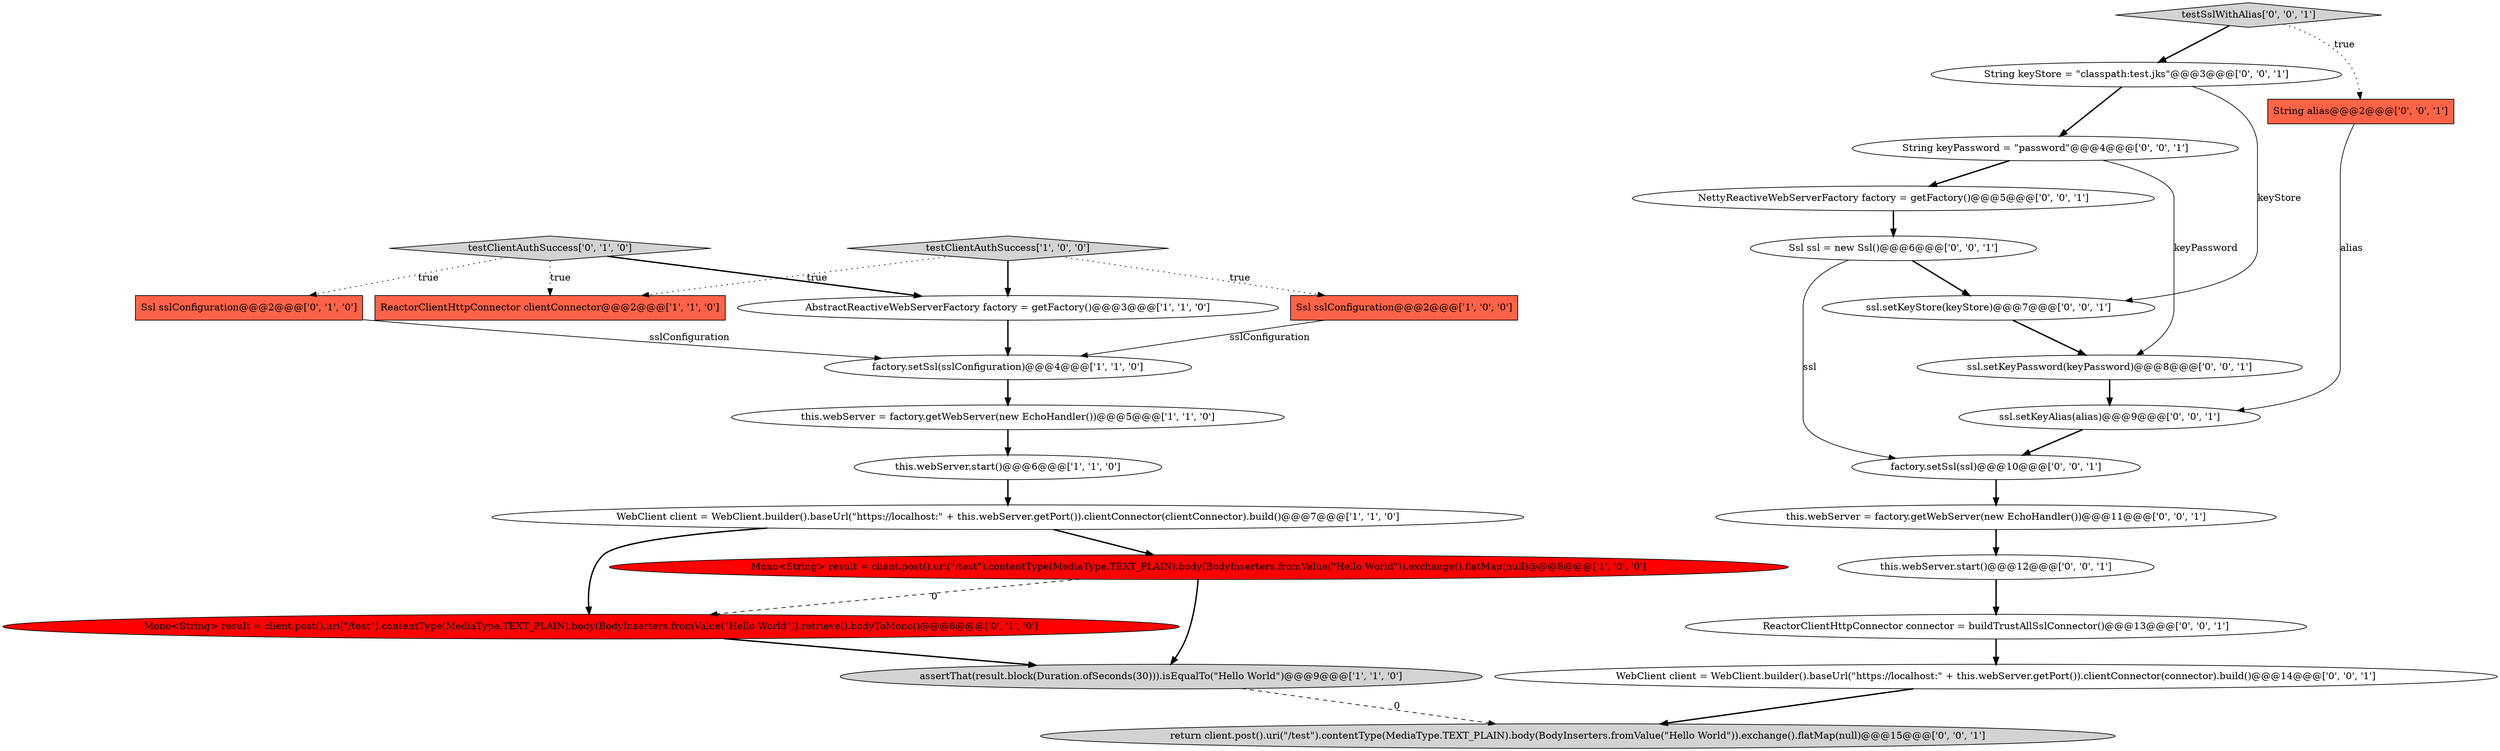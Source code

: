 digraph {
8 [style = filled, label = "testClientAuthSuccess['1', '0', '0']", fillcolor = lightgray, shape = diamond image = "AAA0AAABBB1BBB"];
0 [style = filled, label = "this.webServer.start()@@@6@@@['1', '1', '0']", fillcolor = white, shape = ellipse image = "AAA0AAABBB1BBB"];
3 [style = filled, label = "this.webServer = factory.getWebServer(new EchoHandler())@@@5@@@['1', '1', '0']", fillcolor = white, shape = ellipse image = "AAA0AAABBB1BBB"];
24 [style = filled, label = "NettyReactiveWebServerFactory factory = getFactory()@@@5@@@['0', '0', '1']", fillcolor = white, shape = ellipse image = "AAA0AAABBB3BBB"];
17 [style = filled, label = "this.webServer.start()@@@12@@@['0', '0', '1']", fillcolor = white, shape = ellipse image = "AAA0AAABBB3BBB"];
5 [style = filled, label = "ReactorClientHttpConnector clientConnector@@@2@@@['1', '1', '0']", fillcolor = tomato, shape = box image = "AAA0AAABBB1BBB"];
10 [style = filled, label = "Ssl sslConfiguration@@@2@@@['0', '1', '0']", fillcolor = tomato, shape = box image = "AAA0AAABBB2BBB"];
23 [style = filled, label = "this.webServer = factory.getWebServer(new EchoHandler())@@@11@@@['0', '0', '1']", fillcolor = white, shape = ellipse image = "AAA0AAABBB3BBB"];
4 [style = filled, label = "WebClient client = WebClient.builder().baseUrl(\"https://localhost:\" + this.webServer.getPort()).clientConnector(clientConnector).build()@@@7@@@['1', '1', '0']", fillcolor = white, shape = ellipse image = "AAA0AAABBB1BBB"];
19 [style = filled, label = "String alias@@@2@@@['0', '0', '1']", fillcolor = tomato, shape = box image = "AAA0AAABBB3BBB"];
11 [style = filled, label = "Mono<String> result = client.post().uri(\"/test\").contentType(MediaType.TEXT_PLAIN).body(BodyInserters.fromValue(\"Hello World\")).retrieve().bodyToMono()@@@8@@@['0', '1', '0']", fillcolor = red, shape = ellipse image = "AAA1AAABBB2BBB"];
13 [style = filled, label = "String keyPassword = \"password\"@@@4@@@['0', '0', '1']", fillcolor = white, shape = ellipse image = "AAA0AAABBB3BBB"];
1 [style = filled, label = "Ssl sslConfiguration@@@2@@@['1', '0', '0']", fillcolor = tomato, shape = box image = "AAA0AAABBB1BBB"];
22 [style = filled, label = "String keyStore = \"classpath:test.jks\"@@@3@@@['0', '0', '1']", fillcolor = white, shape = ellipse image = "AAA0AAABBB3BBB"];
6 [style = filled, label = "Mono<String> result = client.post().uri(\"/test\").contentType(MediaType.TEXT_PLAIN).body(BodyInserters.fromValue(\"Hello World\")).exchange().flatMap(null)@@@8@@@['1', '0', '0']", fillcolor = red, shape = ellipse image = "AAA1AAABBB1BBB"];
12 [style = filled, label = "testClientAuthSuccess['0', '1', '0']", fillcolor = lightgray, shape = diamond image = "AAA0AAABBB2BBB"];
18 [style = filled, label = "ssl.setKeyPassword(keyPassword)@@@8@@@['0', '0', '1']", fillcolor = white, shape = ellipse image = "AAA0AAABBB3BBB"];
20 [style = filled, label = "ssl.setKeyAlias(alias)@@@9@@@['0', '0', '1']", fillcolor = white, shape = ellipse image = "AAA0AAABBB3BBB"];
14 [style = filled, label = "factory.setSsl(ssl)@@@10@@@['0', '0', '1']", fillcolor = white, shape = ellipse image = "AAA0AAABBB3BBB"];
7 [style = filled, label = "assertThat(result.block(Duration.ofSeconds(30))).isEqualTo(\"Hello World\")@@@9@@@['1', '1', '0']", fillcolor = lightgray, shape = ellipse image = "AAA0AAABBB1BBB"];
2 [style = filled, label = "AbstractReactiveWebServerFactory factory = getFactory()@@@3@@@['1', '1', '0']", fillcolor = white, shape = ellipse image = "AAA0AAABBB1BBB"];
27 [style = filled, label = "Ssl ssl = new Ssl()@@@6@@@['0', '0', '1']", fillcolor = white, shape = ellipse image = "AAA0AAABBB3BBB"];
16 [style = filled, label = "WebClient client = WebClient.builder().baseUrl(\"https://localhost:\" + this.webServer.getPort()).clientConnector(connector).build()@@@14@@@['0', '0', '1']", fillcolor = white, shape = ellipse image = "AAA0AAABBB3BBB"];
21 [style = filled, label = "return client.post().uri(\"/test\").contentType(MediaType.TEXT_PLAIN).body(BodyInserters.fromValue(\"Hello World\")).exchange().flatMap(null)@@@15@@@['0', '0', '1']", fillcolor = lightgray, shape = ellipse image = "AAA0AAABBB3BBB"];
25 [style = filled, label = "ssl.setKeyStore(keyStore)@@@7@@@['0', '0', '1']", fillcolor = white, shape = ellipse image = "AAA0AAABBB3BBB"];
15 [style = filled, label = "ReactorClientHttpConnector connector = buildTrustAllSslConnector()@@@13@@@['0', '0', '1']", fillcolor = white, shape = ellipse image = "AAA0AAABBB3BBB"];
9 [style = filled, label = "factory.setSsl(sslConfiguration)@@@4@@@['1', '1', '0']", fillcolor = white, shape = ellipse image = "AAA0AAABBB1BBB"];
26 [style = filled, label = "testSslWithAlias['0', '0', '1']", fillcolor = lightgray, shape = diamond image = "AAA0AAABBB3BBB"];
7->21 [style = dashed, label="0"];
13->24 [style = bold, label=""];
13->18 [style = solid, label="keyPassword"];
4->6 [style = bold, label=""];
6->11 [style = dashed, label="0"];
25->18 [style = bold, label=""];
26->19 [style = dotted, label="true"];
20->14 [style = bold, label=""];
2->9 [style = bold, label=""];
15->16 [style = bold, label=""];
3->0 [style = bold, label=""];
26->22 [style = bold, label=""];
19->20 [style = solid, label="alias"];
8->1 [style = dotted, label="true"];
18->20 [style = bold, label=""];
12->2 [style = bold, label=""];
14->23 [style = bold, label=""];
8->2 [style = bold, label=""];
12->10 [style = dotted, label="true"];
8->5 [style = dotted, label="true"];
0->4 [style = bold, label=""];
12->5 [style = dotted, label="true"];
16->21 [style = bold, label=""];
11->7 [style = bold, label=""];
10->9 [style = solid, label="sslConfiguration"];
1->9 [style = solid, label="sslConfiguration"];
17->15 [style = bold, label=""];
9->3 [style = bold, label=""];
23->17 [style = bold, label=""];
6->7 [style = bold, label=""];
22->25 [style = solid, label="keyStore"];
4->11 [style = bold, label=""];
24->27 [style = bold, label=""];
27->25 [style = bold, label=""];
22->13 [style = bold, label=""];
27->14 [style = solid, label="ssl"];
}
